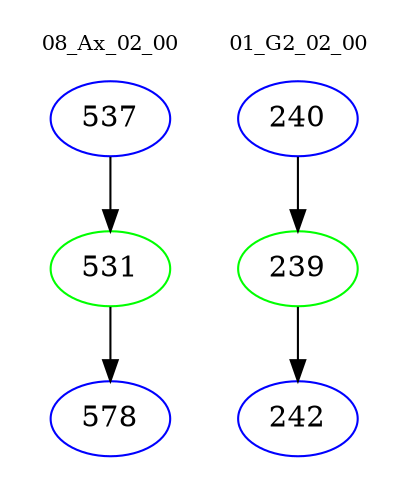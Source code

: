 digraph{
subgraph cluster_0 {
color = white
label = "08_Ax_02_00";
fontsize=10;
T0_537 [label="537", color="blue"]
T0_537 -> T0_531 [color="black"]
T0_531 [label="531", color="green"]
T0_531 -> T0_578 [color="black"]
T0_578 [label="578", color="blue"]
}
subgraph cluster_1 {
color = white
label = "01_G2_02_00";
fontsize=10;
T1_240 [label="240", color="blue"]
T1_240 -> T1_239 [color="black"]
T1_239 [label="239", color="green"]
T1_239 -> T1_242 [color="black"]
T1_242 [label="242", color="blue"]
}
}
